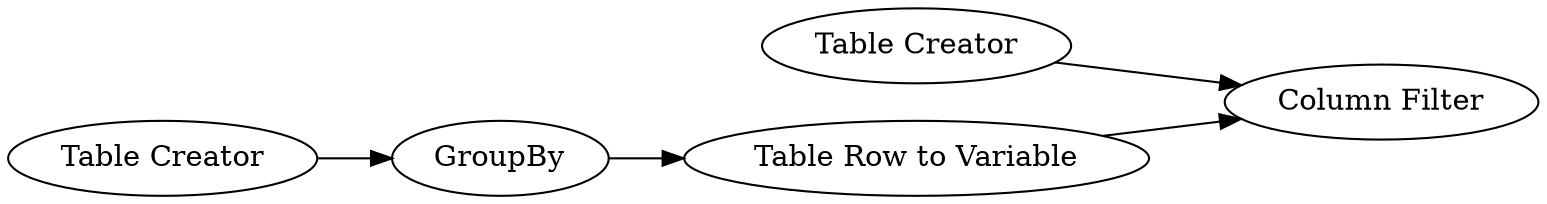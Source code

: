 digraph {
	33 -> 35
	35 -> 36
	34 -> 36
	32 -> 33
	35 [label="Table Row to Variable"]
	34 [label="Table Creator"]
	36 [label="Column Filter"]
	33 [label=GroupBy]
	32 [label="Table Creator"]
	rankdir=LR
}
